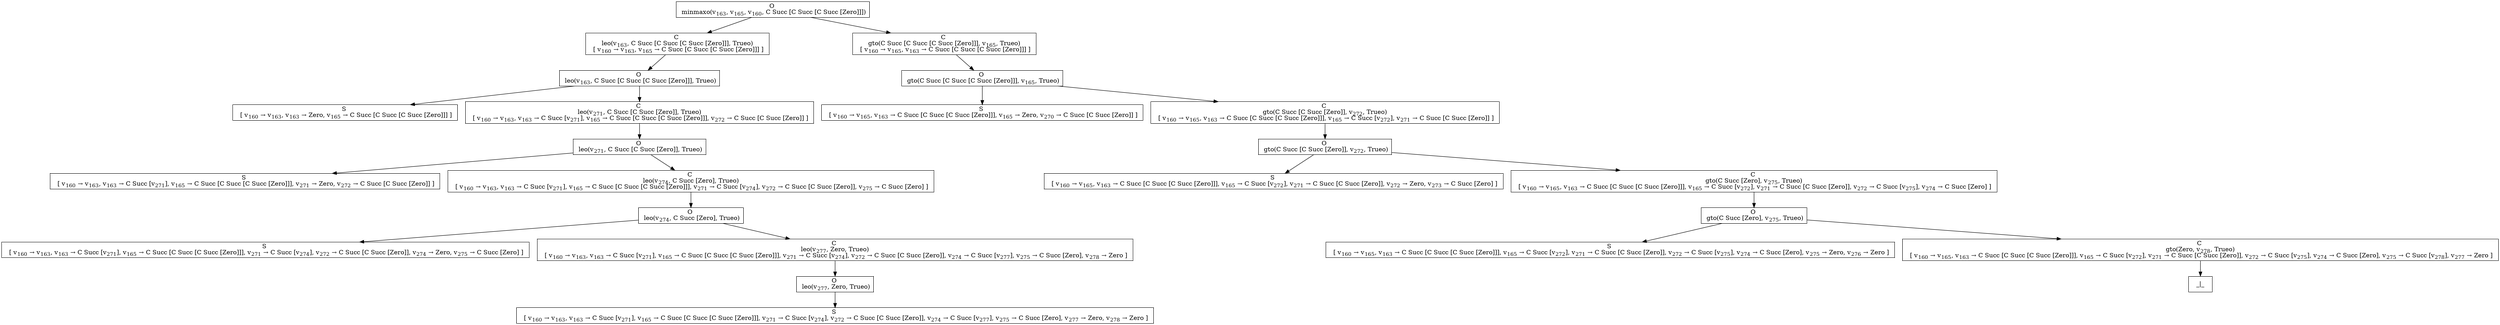 digraph {
    graph [rankdir=TB
          ,bgcolor=transparent];
    node [shape=box
         ,fillcolor=white
         ,style=filled];
    0 [label=<O <BR/> minmaxo(v<SUB>163</SUB>, v<SUB>165</SUB>, v<SUB>160</SUB>, C Succ [C Succ [C Succ [Zero]]])>];
    1 [label=<C <BR/> leo(v<SUB>163</SUB>, C Succ [C Succ [C Succ [Zero]]], Trueo) <BR/>  [ v<SUB>160</SUB> &rarr; v<SUB>163</SUB>, v<SUB>165</SUB> &rarr; C Succ [C Succ [C Succ [Zero]]] ] >];
    2 [label=<C <BR/> gto(C Succ [C Succ [C Succ [Zero]]], v<SUB>165</SUB>, Trueo) <BR/>  [ v<SUB>160</SUB> &rarr; v<SUB>165</SUB>, v<SUB>163</SUB> &rarr; C Succ [C Succ [C Succ [Zero]]] ] >];
    3 [label=<O <BR/> leo(v<SUB>163</SUB>, C Succ [C Succ [C Succ [Zero]]], Trueo)>];
    4 [label=<S <BR/>  [ v<SUB>160</SUB> &rarr; v<SUB>163</SUB>, v<SUB>163</SUB> &rarr; Zero, v<SUB>165</SUB> &rarr; C Succ [C Succ [C Succ [Zero]]] ] >];
    5 [label=<C <BR/> leo(v<SUB>271</SUB>, C Succ [C Succ [Zero]], Trueo) <BR/>  [ v<SUB>160</SUB> &rarr; v<SUB>163</SUB>, v<SUB>163</SUB> &rarr; C Succ [v<SUB>271</SUB>], v<SUB>165</SUB> &rarr; C Succ [C Succ [C Succ [Zero]]], v<SUB>272</SUB> &rarr; C Succ [C Succ [Zero]] ] >];
    6 [label=<O <BR/> leo(v<SUB>271</SUB>, C Succ [C Succ [Zero]], Trueo)>];
    7 [label=<S <BR/>  [ v<SUB>160</SUB> &rarr; v<SUB>163</SUB>, v<SUB>163</SUB> &rarr; C Succ [v<SUB>271</SUB>], v<SUB>165</SUB> &rarr; C Succ [C Succ [C Succ [Zero]]], v<SUB>271</SUB> &rarr; Zero, v<SUB>272</SUB> &rarr; C Succ [C Succ [Zero]] ] >];
    8 [label=<C <BR/> leo(v<SUB>274</SUB>, C Succ [Zero], Trueo) <BR/>  [ v<SUB>160</SUB> &rarr; v<SUB>163</SUB>, v<SUB>163</SUB> &rarr; C Succ [v<SUB>271</SUB>], v<SUB>165</SUB> &rarr; C Succ [C Succ [C Succ [Zero]]], v<SUB>271</SUB> &rarr; C Succ [v<SUB>274</SUB>], v<SUB>272</SUB> &rarr; C Succ [C Succ [Zero]], v<SUB>275</SUB> &rarr; C Succ [Zero] ] >];
    9 [label=<O <BR/> leo(v<SUB>274</SUB>, C Succ [Zero], Trueo)>];
    10 [label=<S <BR/>  [ v<SUB>160</SUB> &rarr; v<SUB>163</SUB>, v<SUB>163</SUB> &rarr; C Succ [v<SUB>271</SUB>], v<SUB>165</SUB> &rarr; C Succ [C Succ [C Succ [Zero]]], v<SUB>271</SUB> &rarr; C Succ [v<SUB>274</SUB>], v<SUB>272</SUB> &rarr; C Succ [C Succ [Zero]], v<SUB>274</SUB> &rarr; Zero, v<SUB>275</SUB> &rarr; C Succ [Zero] ] >];
    11 [label=<C <BR/> leo(v<SUB>277</SUB>, Zero, Trueo) <BR/>  [ v<SUB>160</SUB> &rarr; v<SUB>163</SUB>, v<SUB>163</SUB> &rarr; C Succ [v<SUB>271</SUB>], v<SUB>165</SUB> &rarr; C Succ [C Succ [C Succ [Zero]]], v<SUB>271</SUB> &rarr; C Succ [v<SUB>274</SUB>], v<SUB>272</SUB> &rarr; C Succ [C Succ [Zero]], v<SUB>274</SUB> &rarr; C Succ [v<SUB>277</SUB>], v<SUB>275</SUB> &rarr; C Succ [Zero], v<SUB>278</SUB> &rarr; Zero ] >];
    12 [label=<O <BR/> leo(v<SUB>277</SUB>, Zero, Trueo)>];
    13 [label=<S <BR/>  [ v<SUB>160</SUB> &rarr; v<SUB>163</SUB>, v<SUB>163</SUB> &rarr; C Succ [v<SUB>271</SUB>], v<SUB>165</SUB> &rarr; C Succ [C Succ [C Succ [Zero]]], v<SUB>271</SUB> &rarr; C Succ [v<SUB>274</SUB>], v<SUB>272</SUB> &rarr; C Succ [C Succ [Zero]], v<SUB>274</SUB> &rarr; C Succ [v<SUB>277</SUB>], v<SUB>275</SUB> &rarr; C Succ [Zero], v<SUB>277</SUB> &rarr; Zero, v<SUB>278</SUB> &rarr; Zero ] >];
    14 [label=<O <BR/> gto(C Succ [C Succ [C Succ [Zero]]], v<SUB>165</SUB>, Trueo)>];
    15 [label=<S <BR/>  [ v<SUB>160</SUB> &rarr; v<SUB>165</SUB>, v<SUB>163</SUB> &rarr; C Succ [C Succ [C Succ [Zero]]], v<SUB>165</SUB> &rarr; Zero, v<SUB>270</SUB> &rarr; C Succ [C Succ [Zero]] ] >];
    16 [label=<C <BR/> gto(C Succ [C Succ [Zero]], v<SUB>272</SUB>, Trueo) <BR/>  [ v<SUB>160</SUB> &rarr; v<SUB>165</SUB>, v<SUB>163</SUB> &rarr; C Succ [C Succ [C Succ [Zero]]], v<SUB>165</SUB> &rarr; C Succ [v<SUB>272</SUB>], v<SUB>271</SUB> &rarr; C Succ [C Succ [Zero]] ] >];
    17 [label=<O <BR/> gto(C Succ [C Succ [Zero]], v<SUB>272</SUB>, Trueo)>];
    18 [label=<S <BR/>  [ v<SUB>160</SUB> &rarr; v<SUB>165</SUB>, v<SUB>163</SUB> &rarr; C Succ [C Succ [C Succ [Zero]]], v<SUB>165</SUB> &rarr; C Succ [v<SUB>272</SUB>], v<SUB>271</SUB> &rarr; C Succ [C Succ [Zero]], v<SUB>272</SUB> &rarr; Zero, v<SUB>273</SUB> &rarr; C Succ [Zero] ] >];
    19 [label=<C <BR/> gto(C Succ [Zero], v<SUB>275</SUB>, Trueo) <BR/>  [ v<SUB>160</SUB> &rarr; v<SUB>165</SUB>, v<SUB>163</SUB> &rarr; C Succ [C Succ [C Succ [Zero]]], v<SUB>165</SUB> &rarr; C Succ [v<SUB>272</SUB>], v<SUB>271</SUB> &rarr; C Succ [C Succ [Zero]], v<SUB>272</SUB> &rarr; C Succ [v<SUB>275</SUB>], v<SUB>274</SUB> &rarr; C Succ [Zero] ] >];
    20 [label=<O <BR/> gto(C Succ [Zero], v<SUB>275</SUB>, Trueo)>];
    21 [label=<S <BR/>  [ v<SUB>160</SUB> &rarr; v<SUB>165</SUB>, v<SUB>163</SUB> &rarr; C Succ [C Succ [C Succ [Zero]]], v<SUB>165</SUB> &rarr; C Succ [v<SUB>272</SUB>], v<SUB>271</SUB> &rarr; C Succ [C Succ [Zero]], v<SUB>272</SUB> &rarr; C Succ [v<SUB>275</SUB>], v<SUB>274</SUB> &rarr; C Succ [Zero], v<SUB>275</SUB> &rarr; Zero, v<SUB>276</SUB> &rarr; Zero ] >];
    22 [label=<C <BR/> gto(Zero, v<SUB>278</SUB>, Trueo) <BR/>  [ v<SUB>160</SUB> &rarr; v<SUB>165</SUB>, v<SUB>163</SUB> &rarr; C Succ [C Succ [C Succ [Zero]]], v<SUB>165</SUB> &rarr; C Succ [v<SUB>272</SUB>], v<SUB>271</SUB> &rarr; C Succ [C Succ [Zero]], v<SUB>272</SUB> &rarr; C Succ [v<SUB>275</SUB>], v<SUB>274</SUB> &rarr; C Succ [Zero], v<SUB>275</SUB> &rarr; C Succ [v<SUB>278</SUB>], v<SUB>277</SUB> &rarr; Zero ] >];
    23 [label=<_|_>];
    0 -> 1 [label=""];
    0 -> 2 [label=""];
    1 -> 3 [label=""];
    2 -> 14 [label=""];
    3 -> 4 [label=""];
    3 -> 5 [label=""];
    5 -> 6 [label=""];
    6 -> 7 [label=""];
    6 -> 8 [label=""];
    8 -> 9 [label=""];
    9 -> 10 [label=""];
    9 -> 11 [label=""];
    11 -> 12 [label=""];
    12 -> 13 [label=""];
    14 -> 15 [label=""];
    14 -> 16 [label=""];
    16 -> 17 [label=""];
    17 -> 18 [label=""];
    17 -> 19 [label=""];
    19 -> 20 [label=""];
    20 -> 21 [label=""];
    20 -> 22 [label=""];
    22 -> 23 [label=""];
}